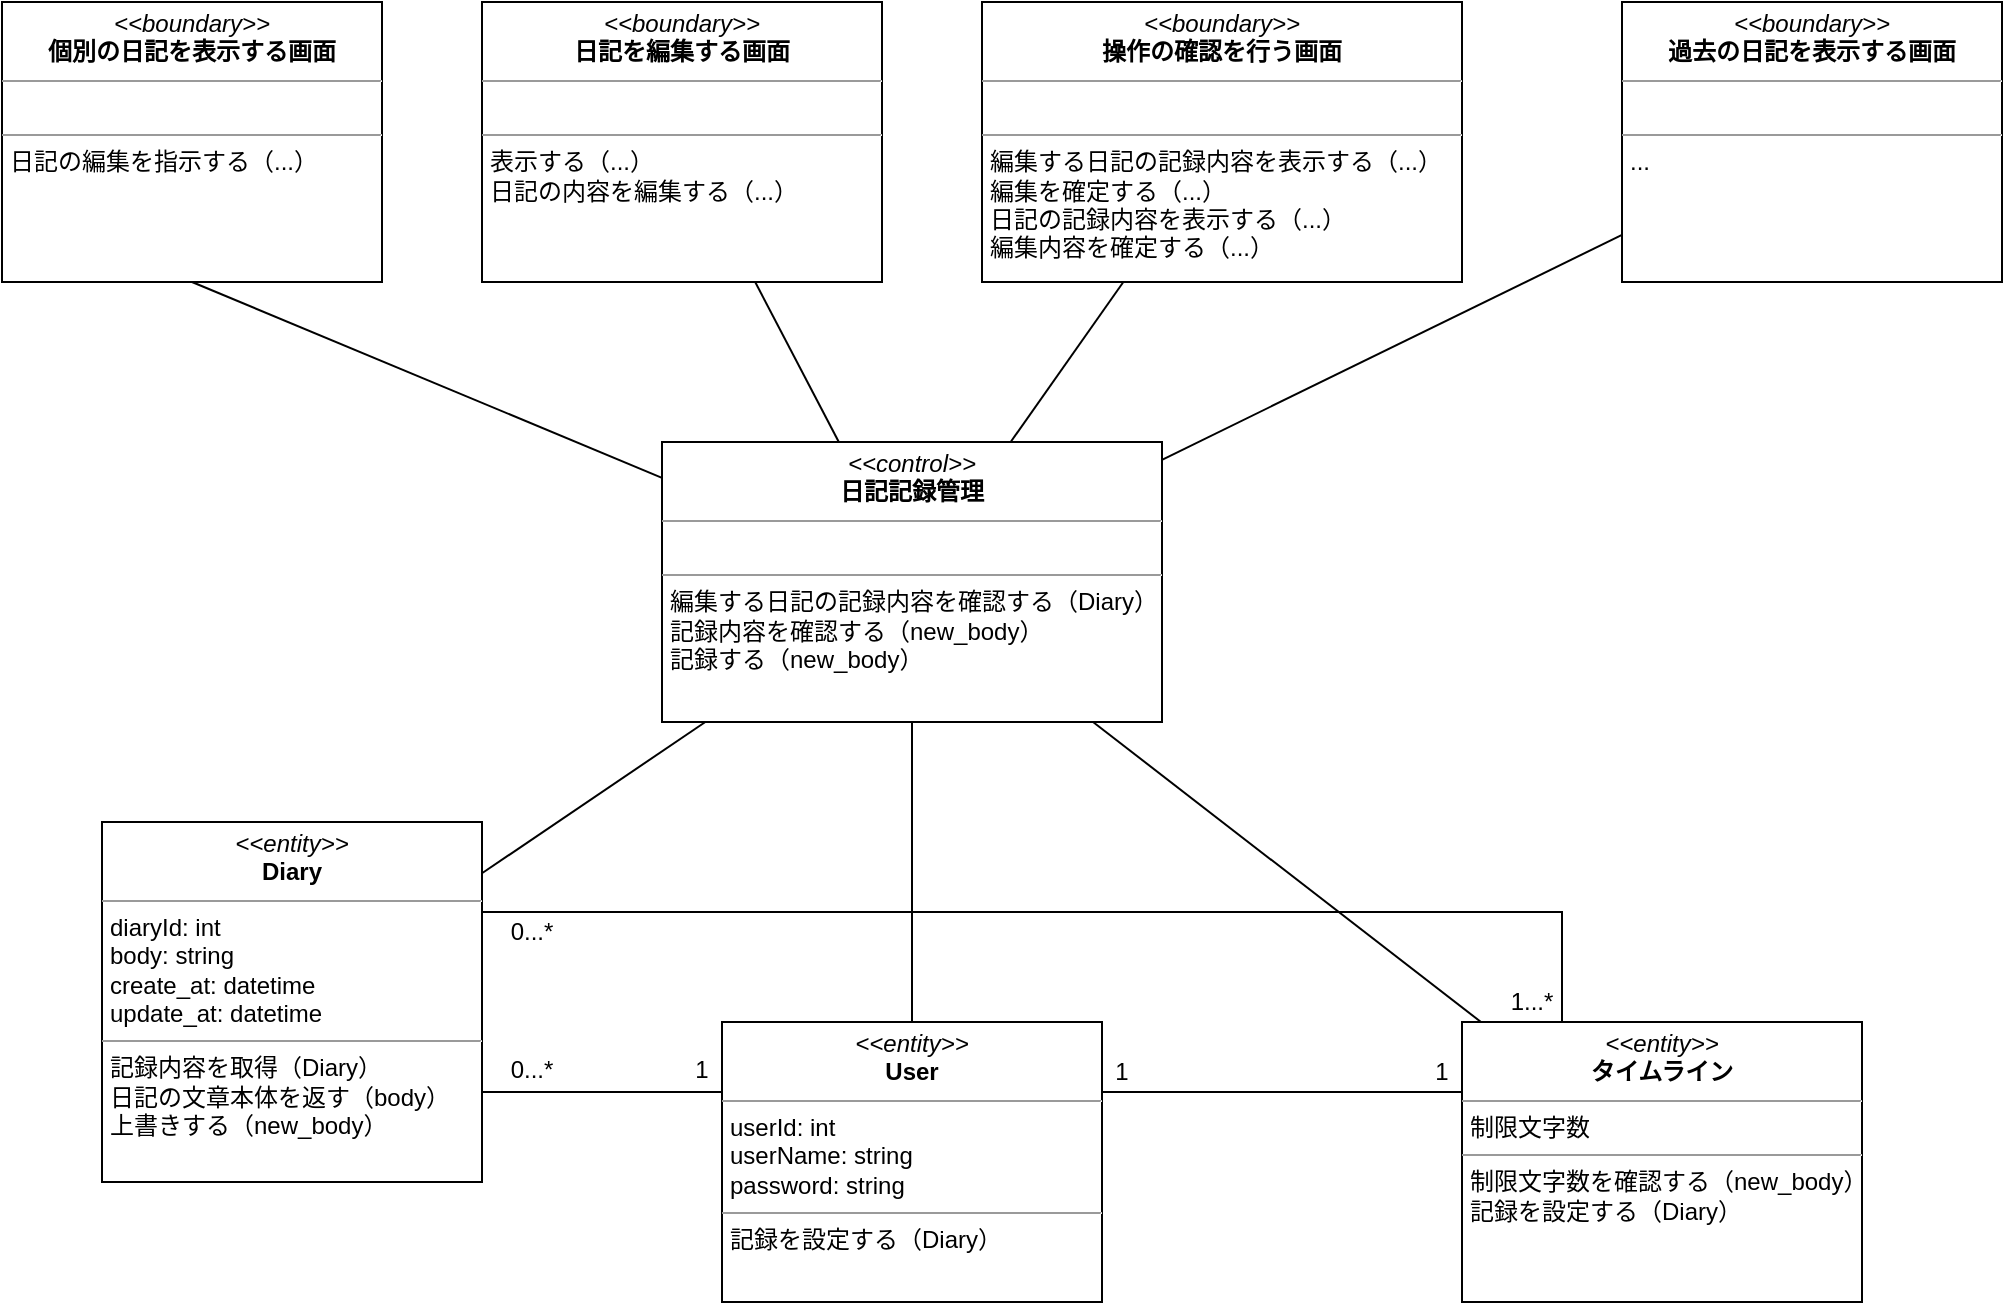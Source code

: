 <mxfile scale="5" border="10">
    <diagram id="8L9aVejFhc21wHGrLeon" name="ページ1">
        <mxGraphModel dx="916" dy="853" grid="1" gridSize="10" guides="1" tooltips="1" connect="1" arrows="1" fold="1" page="1" pageScale="1" pageWidth="1169" pageHeight="827" background="#ffffff" math="0" shadow="0">
            <root>
                <mxCell id="0"/>
                <mxCell id="1" parent="0"/>
                <mxCell id="32" style="edgeStyle=none;html=1;exitX=0.5;exitY=1;exitDx=0;exitDy=0;rounded=0;endArrow=none;endFill=0;" parent="1" source="2" target="6" edge="1">
                    <mxGeometry relative="1" as="geometry"/>
                </mxCell>
                <mxCell id="2" value="&lt;p style=&quot;margin:0px;margin-top:4px;text-align:center;&quot;&gt;&lt;i&gt;&amp;lt;&amp;lt;boundary&amp;gt;&amp;gt;&lt;/i&gt;&lt;br&gt;&lt;b&gt;個別の日記を表示する画面&lt;/b&gt;&lt;/p&gt;&lt;hr size=&quot;1&quot;&gt;&lt;p style=&quot;margin:0px;margin-left:4px;&quot;&gt;&lt;br&gt;&lt;/p&gt;&lt;hr size=&quot;1&quot;&gt;&lt;p style=&quot;margin:0px;margin-left:4px;&quot;&gt;日記の編集を指示する（...）&lt;/p&gt;" style="verticalAlign=top;align=left;overflow=fill;fontSize=12;fontFamily=Helvetica;html=1;" parent="1" vertex="1">
                    <mxGeometry x="80" y="40" width="190" height="140" as="geometry"/>
                </mxCell>
                <mxCell id="14" style="edgeStyle=none;rounded=0;html=1;endArrow=none;endFill=0;" parent="1" source="3" target="6" edge="1">
                    <mxGeometry relative="1" as="geometry"/>
                </mxCell>
                <mxCell id="3" value="&lt;p style=&quot;margin:0px;margin-top:4px;text-align:center;&quot;&gt;&lt;i&gt;&amp;lt;&amp;lt;boundary&amp;gt;&amp;gt;&lt;/i&gt;&lt;br&gt;&lt;b&gt;日記を編集する画面&lt;/b&gt;&lt;/p&gt;&lt;hr size=&quot;1&quot;&gt;&lt;p style=&quot;margin:0px;margin-left:4px;&quot;&gt;&lt;br&gt;&lt;/p&gt;&lt;hr size=&quot;1&quot;&gt;&lt;p style=&quot;margin:0px;margin-left:4px;&quot;&gt;表示する（...）&lt;/p&gt;&lt;p style=&quot;margin:0px;margin-left:4px;&quot;&gt;日記の内容を編集する（...）&lt;/p&gt;" style="verticalAlign=top;align=left;overflow=fill;fontSize=12;fontFamily=Helvetica;html=1;" parent="1" vertex="1">
                    <mxGeometry x="320" y="40" width="200" height="140" as="geometry"/>
                </mxCell>
                <mxCell id="12" style="edgeStyle=none;rounded=0;html=1;endArrow=none;endFill=0;" parent="1" source="4" target="6" edge="1">
                    <mxGeometry relative="1" as="geometry"/>
                </mxCell>
                <mxCell id="4" value="&lt;p style=&quot;margin:0px;margin-top:4px;text-align:center;&quot;&gt;&lt;i&gt;&amp;lt;&amp;lt;boundary&amp;gt;&amp;gt;&lt;/i&gt;&lt;br&gt;&lt;b&gt;操作の確認を行う画面&lt;/b&gt;&lt;/p&gt;&lt;hr size=&quot;1&quot;&gt;&lt;p style=&quot;margin:0px;margin-left:4px;&quot;&gt;&lt;br&gt;&lt;/p&gt;&lt;hr size=&quot;1&quot;&gt;&lt;p style=&quot;margin:0px;margin-left:4px;&quot;&gt;編集する日記の記録内容を表示する（...）&lt;/p&gt;&lt;p style=&quot;margin:0px;margin-left:4px;&quot;&gt;編集を確定する（...）&lt;/p&gt;&lt;p style=&quot;margin:0px;margin-left:4px;&quot;&gt;日記の記録内容を表示する（...）&lt;/p&gt;&lt;p style=&quot;margin:0px;margin-left:4px;&quot;&gt;編集内容を確定する（...）&lt;/p&gt;" style="verticalAlign=top;align=left;overflow=fill;fontSize=12;fontFamily=Helvetica;html=1;" parent="1" vertex="1">
                    <mxGeometry x="570" y="40" width="240" height="140" as="geometry"/>
                </mxCell>
                <mxCell id="13" style="edgeStyle=none;rounded=0;html=1;endArrow=none;endFill=0;" parent="1" source="5" target="6" edge="1">
                    <mxGeometry relative="1" as="geometry"/>
                </mxCell>
                <mxCell id="5" value="&lt;p style=&quot;margin:0px;margin-top:4px;text-align:center;&quot;&gt;&lt;i&gt;&amp;lt;&amp;lt;boundary&amp;gt;&amp;gt;&lt;/i&gt;&lt;br&gt;&lt;b&gt;過去の日記を表示する画面&lt;/b&gt;&lt;/p&gt;&lt;hr size=&quot;1&quot;&gt;&lt;p style=&quot;margin:0px;margin-left:4px;&quot;&gt;&lt;br&gt;&lt;/p&gt;&lt;hr size=&quot;1&quot;&gt;&lt;p style=&quot;margin:0px;margin-left:4px;&quot;&gt;...&lt;/p&gt;" style="verticalAlign=top;align=left;overflow=fill;fontSize=12;fontFamily=Helvetica;html=1;" parent="1" vertex="1">
                    <mxGeometry x="890" y="40" width="190" height="140" as="geometry"/>
                </mxCell>
                <mxCell id="15" style="edgeStyle=none;rounded=0;html=1;endArrow=none;endFill=0;" parent="1" source="6" target="7" edge="1">
                    <mxGeometry relative="1" as="geometry"/>
                </mxCell>
                <mxCell id="16" style="edgeStyle=none;rounded=0;html=1;endArrow=none;endFill=0;" parent="1" source="6" target="8" edge="1">
                    <mxGeometry relative="1" as="geometry"/>
                </mxCell>
                <mxCell id="17" style="edgeStyle=none;rounded=0;html=1;endArrow=none;endFill=0;" parent="1" source="6" target="9" edge="1">
                    <mxGeometry relative="1" as="geometry"/>
                </mxCell>
                <mxCell id="6" value="&lt;p style=&quot;margin:0px;margin-top:4px;text-align:center;&quot;&gt;&lt;i&gt;&amp;lt;&amp;lt;control&amp;gt;&amp;gt;&lt;/i&gt;&lt;br&gt;&lt;b&gt;日記記録管理&lt;/b&gt;&lt;/p&gt;&lt;hr size=&quot;1&quot;&gt;&lt;p style=&quot;margin:0px;margin-left:4px;&quot;&gt;&lt;br&gt;&lt;/p&gt;&lt;hr size=&quot;1&quot;&gt;&lt;p style=&quot;margin:0px;margin-left:4px;&quot;&gt;編集する日記の記録内容を確認する（Diary）&lt;/p&gt;&lt;p style=&quot;margin:0px;margin-left:4px;&quot;&gt;記録内容を確認する（new_body）&lt;/p&gt;&lt;p style=&quot;margin:0px;margin-left:4px;&quot;&gt;記録する（new_body）&lt;/p&gt;" style="verticalAlign=top;align=left;overflow=fill;fontSize=12;fontFamily=Helvetica;html=1;" parent="1" vertex="1">
                    <mxGeometry x="410" y="260" width="250" height="140" as="geometry"/>
                </mxCell>
                <mxCell id="7" value="&lt;p style=&quot;margin:0px;margin-top:4px;text-align:center;&quot;&gt;&lt;i&gt;&amp;lt;&amp;lt;entity&amp;gt;&amp;gt;&lt;/i&gt;&lt;br&gt;&lt;b&gt;タイムライン&lt;/b&gt;&lt;/p&gt;&lt;hr size=&quot;1&quot;&gt;&lt;p style=&quot;margin:0px;margin-left:4px;&quot;&gt;制限文字数&lt;/p&gt;&lt;hr size=&quot;1&quot;&gt;&lt;p style=&quot;margin:0px;margin-left:4px;&quot;&gt;制限文字数を確認する（new_body）&lt;/p&gt;&lt;p style=&quot;margin:0px;margin-left:4px;&quot;&gt;記録を設定する（Diary）&lt;/p&gt;" style="verticalAlign=top;align=left;overflow=fill;fontSize=12;fontFamily=Helvetica;html=1;" parent="1" vertex="1">
                    <mxGeometry x="810" y="550" width="200" height="140" as="geometry"/>
                </mxCell>
                <mxCell id="23" style="edgeStyle=orthogonalEdgeStyle;rounded=0;html=1;exitX=1;exitY=0.25;exitDx=0;exitDy=0;entryX=0.25;entryY=0;entryDx=0;entryDy=0;endArrow=none;endFill=0;" parent="1" source="8" target="7" edge="1">
                    <mxGeometry relative="1" as="geometry"/>
                </mxCell>
                <mxCell id="28" style="edgeStyle=orthogonalEdgeStyle;rounded=0;html=1;exitX=1;exitY=0.75;exitDx=0;exitDy=0;entryX=0;entryY=0.25;entryDx=0;entryDy=0;endArrow=none;endFill=0;" parent="1" source="8" target="9" edge="1">
                    <mxGeometry relative="1" as="geometry"/>
                </mxCell>
                <mxCell id="8" value="&lt;p style=&quot;margin:0px;margin-top:4px;text-align:center;&quot;&gt;&lt;i&gt;&amp;lt;&amp;lt;entity&amp;gt;&amp;gt;&lt;/i&gt;&lt;br&gt;&lt;b&gt;Diary&lt;/b&gt;&lt;/p&gt;&lt;hr size=&quot;1&quot;&gt;&lt;p style=&quot;margin:0px;margin-left:4px;&quot;&gt;diaryId: int&lt;/p&gt;&lt;p style=&quot;margin:0px;margin-left:4px;&quot;&gt;body: string&lt;/p&gt;&lt;p style=&quot;margin:0px;margin-left:4px;&quot;&gt;create_at: datetime&lt;/p&gt;&lt;p style=&quot;margin:0px;margin-left:4px;&quot;&gt;update_at: datetime&lt;/p&gt;&lt;hr size=&quot;1&quot;&gt;&lt;p style=&quot;margin:0px;margin-left:4px;&quot;&gt;記録内容を取得（Diary）&lt;/p&gt;&lt;p style=&quot;margin:0px;margin-left:4px;&quot;&gt;日記の文章本体を返す（body）&lt;/p&gt;&lt;p style=&quot;margin:0px;margin-left:4px;&quot;&gt;上書きする（new_body）&lt;/p&gt;" style="verticalAlign=top;align=left;overflow=fill;fontSize=12;fontFamily=Helvetica;html=1;" parent="1" vertex="1">
                    <mxGeometry x="130" y="450" width="190" height="180" as="geometry"/>
                </mxCell>
                <mxCell id="19" style="edgeStyle=none;rounded=0;html=1;exitX=1;exitY=0.25;exitDx=0;exitDy=0;entryX=0;entryY=0.25;entryDx=0;entryDy=0;endArrow=none;endFill=0;" parent="1" source="9" target="7" edge="1">
                    <mxGeometry relative="1" as="geometry"/>
                </mxCell>
                <mxCell id="9" value="&lt;p style=&quot;margin:0px;margin-top:4px;text-align:center;&quot;&gt;&lt;i&gt;&amp;lt;&amp;lt;entity&amp;gt;&amp;gt;&lt;/i&gt;&lt;br&gt;&lt;b&gt;User&lt;/b&gt;&lt;/p&gt;&lt;hr size=&quot;1&quot;&gt;&lt;p style=&quot;margin:0px;margin-left:4px;&quot;&gt;userId: int&lt;/p&gt;&lt;p style=&quot;margin:0px;margin-left:4px;&quot;&gt;userName: string&lt;/p&gt;&lt;p style=&quot;margin:0px;margin-left:4px;&quot;&gt;password: string&lt;/p&gt;&lt;hr size=&quot;1&quot;&gt;&lt;p style=&quot;margin:0px;margin-left:4px;&quot;&gt;記録を設定する（Diary）&lt;/p&gt;" style="verticalAlign=top;align=left;overflow=fill;fontSize=12;fontFamily=Helvetica;html=1;" parent="1" vertex="1">
                    <mxGeometry x="440" y="550" width="190" height="140" as="geometry"/>
                </mxCell>
                <mxCell id="20" value="1" style="text;html=1;strokeColor=none;fillColor=none;align=center;verticalAlign=middle;whiteSpace=wrap;rounded=0;" parent="1" vertex="1">
                    <mxGeometry x="630" y="565" width="20" height="20" as="geometry"/>
                </mxCell>
                <mxCell id="21" value="1" style="text;html=1;strokeColor=none;fillColor=none;align=center;verticalAlign=middle;whiteSpace=wrap;rounded=0;" parent="1" vertex="1">
                    <mxGeometry x="790" y="565" width="20" height="20" as="geometry"/>
                </mxCell>
                <mxCell id="24" value="0...*" style="text;html=1;strokeColor=none;fillColor=none;align=center;verticalAlign=middle;whiteSpace=wrap;rounded=0;" parent="1" vertex="1">
                    <mxGeometry x="330" y="495" width="30" height="20" as="geometry"/>
                </mxCell>
                <mxCell id="26" value="1...*" style="text;html=1;strokeColor=none;fillColor=none;align=center;verticalAlign=middle;whiteSpace=wrap;rounded=0;" parent="1" vertex="1">
                    <mxGeometry x="830" y="530" width="30" height="20" as="geometry"/>
                </mxCell>
                <mxCell id="29" value="0...*" style="text;html=1;strokeColor=none;fillColor=none;align=center;verticalAlign=middle;whiteSpace=wrap;rounded=0;" parent="1" vertex="1">
                    <mxGeometry x="330" y="564" width="30" height="20" as="geometry"/>
                </mxCell>
                <mxCell id="31" value="1" style="text;html=1;strokeColor=none;fillColor=none;align=center;verticalAlign=middle;whiteSpace=wrap;rounded=0;" parent="1" vertex="1">
                    <mxGeometry x="420" y="564" width="20" height="20" as="geometry"/>
                </mxCell>
            </root>
        </mxGraphModel>
    </diagram>
</mxfile>